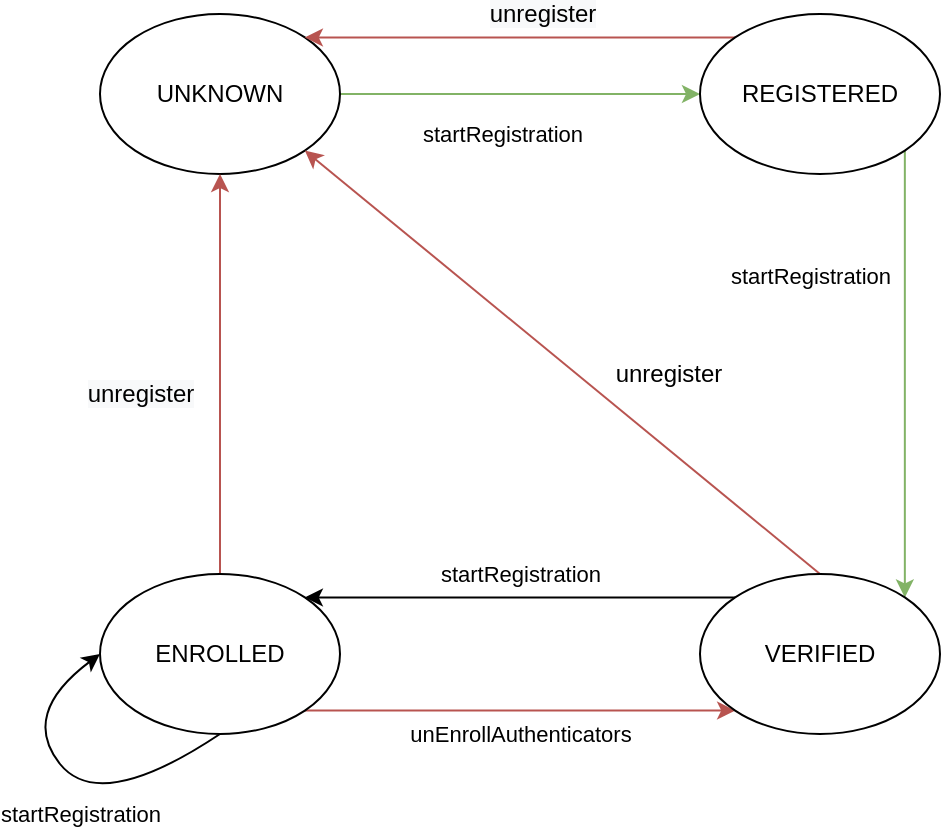 <mxfile version="13.0.6" type="device"><diagram id="C5RBs43oDa-KdzZeNtuy" name="Page-1"><mxGraphModel dx="946" dy="574" grid="1" gridSize="10" guides="1" tooltips="1" connect="1" arrows="1" fold="1" page="1" pageScale="1" pageWidth="827" pageHeight="1169" math="0" shadow="0"><root><mxCell id="WIyWlLk6GJQsqaUBKTNV-0"/><mxCell id="WIyWlLk6GJQsqaUBKTNV-1" parent="WIyWlLk6GJQsqaUBKTNV-0"/><mxCell id="-IxOa4qoAndguMG1_K-1-6" style="edgeStyle=orthogonalEdgeStyle;rounded=0;orthogonalLoop=1;jettySize=auto;html=1;exitX=1;exitY=0.5;exitDx=0;exitDy=0;entryX=0;entryY=0.5;entryDx=0;entryDy=0;fillColor=#d5e8d4;strokeColor=#82b366;" edge="1" parent="WIyWlLk6GJQsqaUBKTNV-1" source="-IxOa4qoAndguMG1_K-1-0" target="-IxOa4qoAndguMG1_K-1-1"><mxGeometry relative="1" as="geometry"/></mxCell><mxCell id="-IxOa4qoAndguMG1_K-1-7" value="startRegistration" style="edgeLabel;html=1;align=center;verticalAlign=middle;resizable=0;points=[];" vertex="1" connectable="0" parent="-IxOa4qoAndguMG1_K-1-6"><mxGeometry x="-0.1" y="-1" relative="1" as="geometry"><mxPoint y="19" as="offset"/></mxGeometry></mxCell><mxCell id="-IxOa4qoAndguMG1_K-1-0" value="UNKNOWN" style="ellipse;whiteSpace=wrap;html=1;" vertex="1" parent="WIyWlLk6GJQsqaUBKTNV-1"><mxGeometry x="130" y="60" width="120" height="80" as="geometry"/></mxCell><mxCell id="-IxOa4qoAndguMG1_K-1-8" style="edgeStyle=orthogonalEdgeStyle;rounded=0;orthogonalLoop=1;jettySize=auto;html=1;exitX=1;exitY=1;exitDx=0;exitDy=0;entryX=1;entryY=0;entryDx=0;entryDy=0;fillColor=#d5e8d4;strokeColor=#82b366;" edge="1" parent="WIyWlLk6GJQsqaUBKTNV-1" source="-IxOa4qoAndguMG1_K-1-1" target="-IxOa4qoAndguMG1_K-1-3"><mxGeometry relative="1" as="geometry"/></mxCell><mxCell id="-IxOa4qoAndguMG1_K-1-11" value="startRegistration" style="edgeLabel;html=1;align=center;verticalAlign=middle;resizable=0;points=[];" vertex="1" connectable="0" parent="-IxOa4qoAndguMG1_K-1-8"><mxGeometry x="-0.37" relative="1" as="geometry"><mxPoint x="-47.57" y="-8.28" as="offset"/></mxGeometry></mxCell><mxCell id="-IxOa4qoAndguMG1_K-1-16" style="edgeStyle=none;rounded=0;orthogonalLoop=1;jettySize=auto;html=1;exitX=0;exitY=0;exitDx=0;exitDy=0;entryX=1;entryY=0;entryDx=0;entryDy=0;fillColor=#f8cecc;strokeColor=#b85450;" edge="1" parent="WIyWlLk6GJQsqaUBKTNV-1" source="-IxOa4qoAndguMG1_K-1-1" target="-IxOa4qoAndguMG1_K-1-0"><mxGeometry relative="1" as="geometry"/></mxCell><mxCell id="-IxOa4qoAndguMG1_K-1-19" value="&lt;span style=&quot;font-size: 12px ; background-color: rgb(248 , 249 , 250)&quot;&gt;unregister&lt;/span&gt;" style="edgeLabel;html=1;align=center;verticalAlign=middle;resizable=0;points=[];" vertex="1" connectable="0" parent="-IxOa4qoAndguMG1_K-1-16"><mxGeometry x="-0.102" y="-5" relative="1" as="geometry"><mxPoint x="-0.57" y="-6.72" as="offset"/></mxGeometry></mxCell><mxCell id="-IxOa4qoAndguMG1_K-1-1" value="REGISTERED" style="ellipse;whiteSpace=wrap;html=1;" vertex="1" parent="WIyWlLk6GJQsqaUBKTNV-1"><mxGeometry x="430" y="60" width="120" height="80" as="geometry"/></mxCell><mxCell id="-IxOa4qoAndguMG1_K-1-10" style="orthogonalLoop=1;jettySize=auto;html=1;exitX=0.5;exitY=0;exitDx=0;exitDy=0;rounded=0;fillColor=#f8cecc;strokeColor=#b85450;" edge="1" parent="WIyWlLk6GJQsqaUBKTNV-1" source="-IxOa4qoAndguMG1_K-1-2"><mxGeometry relative="1" as="geometry"><mxPoint x="190" y="140" as="targetPoint"/><Array as="points"/></mxGeometry></mxCell><mxCell id="-IxOa4qoAndguMG1_K-1-13" value="&lt;span style=&quot;font-size: 12px ; background-color: rgb(248 , 249 , 250)&quot;&gt;unregister&lt;/span&gt;" style="edgeLabel;html=1;align=center;verticalAlign=middle;resizable=0;points=[];" vertex="1" connectable="0" parent="-IxOa4qoAndguMG1_K-1-10"><mxGeometry x="0.07" y="2" relative="1" as="geometry"><mxPoint x="-38" y="17" as="offset"/></mxGeometry></mxCell><mxCell id="-IxOa4qoAndguMG1_K-1-21" style="edgeStyle=none;rounded=0;orthogonalLoop=1;jettySize=auto;html=1;exitX=1;exitY=1;exitDx=0;exitDy=0;entryX=0;entryY=1;entryDx=0;entryDy=0;fillColor=#f8cecc;strokeColor=#b85450;" edge="1" parent="WIyWlLk6GJQsqaUBKTNV-1" source="-IxOa4qoAndguMG1_K-1-2" target="-IxOa4qoAndguMG1_K-1-3"><mxGeometry relative="1" as="geometry"/></mxCell><mxCell id="-IxOa4qoAndguMG1_K-1-22" value="unEnrollAuthenticators" style="edgeLabel;html=1;align=center;verticalAlign=middle;resizable=0;points=[];" vertex="1" connectable="0" parent="-IxOa4qoAndguMG1_K-1-21"><mxGeometry x="-0.279" y="-3" relative="1" as="geometry"><mxPoint x="29.57" y="8.72" as="offset"/></mxGeometry></mxCell><mxCell id="-IxOa4qoAndguMG1_K-1-2" value="ENROLLED" style="ellipse;whiteSpace=wrap;html=1;" vertex="1" parent="WIyWlLk6GJQsqaUBKTNV-1"><mxGeometry x="130" y="340" width="120" height="80" as="geometry"/></mxCell><mxCell id="-IxOa4qoAndguMG1_K-1-9" style="edgeStyle=orthogonalEdgeStyle;rounded=0;orthogonalLoop=1;jettySize=auto;html=1;exitX=0;exitY=0;exitDx=0;exitDy=0;entryX=1;entryY=0;entryDx=0;entryDy=0;" edge="1" parent="WIyWlLk6GJQsqaUBKTNV-1" source="-IxOa4qoAndguMG1_K-1-3" target="-IxOa4qoAndguMG1_K-1-2"><mxGeometry relative="1" as="geometry"><mxPoint x="250" y="380" as="targetPoint"/></mxGeometry></mxCell><mxCell id="-IxOa4qoAndguMG1_K-1-17" style="edgeStyle=none;rounded=0;orthogonalLoop=1;jettySize=auto;html=1;exitX=0.5;exitY=0;exitDx=0;exitDy=0;entryX=1;entryY=1;entryDx=0;entryDy=0;fillColor=#f8cecc;strokeColor=#b85450;" edge="1" parent="WIyWlLk6GJQsqaUBKTNV-1" source="-IxOa4qoAndguMG1_K-1-3" target="-IxOa4qoAndguMG1_K-1-0"><mxGeometry relative="1" as="geometry"/></mxCell><mxCell id="-IxOa4qoAndguMG1_K-1-3" value="VERIFIED" style="ellipse;whiteSpace=wrap;html=1;" vertex="1" parent="WIyWlLk6GJQsqaUBKTNV-1"><mxGeometry x="430" y="340" width="120" height="80" as="geometry"/></mxCell><mxCell id="-IxOa4qoAndguMG1_K-1-12" value="&lt;span style=&quot;font-size: 11px ; background-color: rgb(255 , 255 , 255)&quot;&gt;startRegistration&lt;/span&gt;" style="text;html=1;align=center;verticalAlign=middle;resizable=0;points=[];autosize=1;" vertex="1" parent="WIyWlLk6GJQsqaUBKTNV-1"><mxGeometry x="290" y="330" width="100" height="20" as="geometry"/></mxCell><mxCell id="-IxOa4qoAndguMG1_K-1-18" value="unregister" style="text;html=1;align=center;verticalAlign=middle;resizable=0;points=[];autosize=1;" vertex="1" parent="WIyWlLk6GJQsqaUBKTNV-1"><mxGeometry x="379" y="230" width="70" height="20" as="geometry"/></mxCell><mxCell id="-IxOa4qoAndguMG1_K-1-24" style="edgeStyle=none;orthogonalLoop=1;jettySize=auto;html=1;exitX=0.5;exitY=1;exitDx=0;exitDy=0;entryX=0;entryY=0.5;entryDx=0;entryDy=0;curved=1;" edge="1" parent="WIyWlLk6GJQsqaUBKTNV-1" source="-IxOa4qoAndguMG1_K-1-2" target="-IxOa4qoAndguMG1_K-1-2"><mxGeometry relative="1" as="geometry"><Array as="points"><mxPoint x="130" y="460"/><mxPoint x="90" y="410"/></Array></mxGeometry></mxCell><mxCell id="-IxOa4qoAndguMG1_K-1-25" value="startRegistration" style="edgeLabel;html=1;align=center;verticalAlign=middle;resizable=0;points=[];" vertex="1" connectable="0" parent="-IxOa4qoAndguMG1_K-1-24"><mxGeometry x="-0.452" y="-6" relative="1" as="geometry"><mxPoint x="-24.24" y="16.7" as="offset"/></mxGeometry></mxCell></root></mxGraphModel></diagram></mxfile>